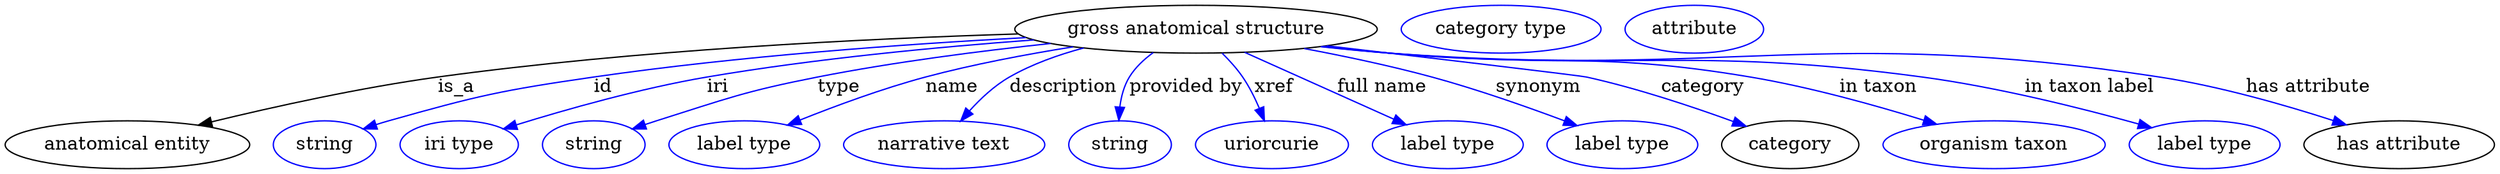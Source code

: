 digraph {
	graph [bb="0,0,1868.1,123"];
	node [label="\N"];
	"gross anatomical structure"	[height=0.5,
		label="gross anatomical structure",
		pos="893.64,105",
		width=3.7733];
	"anatomical entity"	[height=0.5,
		pos="91.642,18",
		width=2.5456];
	"gross anatomical structure" -> "anatomical entity"	[label=is_a,
		lp="338.64,61.5",
		pos="e,144.91,32.817 760.3,101.44 644.63,97.876 472.95,89.357 324.64,69 266.6,61.033 201.48,46.581 154.86,35.256"];
	id	[color=blue,
		height=0.5,
		label=string,
		pos="239.64,18",
		width=1.0652];
	"gross anatomical structure" -> id	[color=blue,
		label=id,
		lp="448.64,61.5",
		pos="e,268.64,29.948 766.01,98.68 675.2,93.784 550.49,84.805 441.64,69 372.37,58.942 355,55.057 287.64,36 284.54,35.121 281.34,34.148 \
278.14,33.124",
		style=solid];
	iri	[color=blue,
		height=0.5,
		label="iri type",
		pos="340.64,18",
		width=1.2277];
	"gross anatomical structure" -> iri	[color=blue,
		label=iri,
		lp="534.64,61.5",
		pos="e,373.83,29.923 771.96,96.99 700.21,91.715 607.86,82.944 526.64,69 476.73,60.43 420.76,44.498 383.39,32.916",
		style=solid];
	type	[color=blue,
		height=0.5,
		label=string,
		pos="441.64,18",
		width=1.0652];
	"gross anatomical structure" -> type	[color=blue,
		label=type,
		lp="625.64,61.5",
		pos="e,470.6,29.889 784.5,94.255 731.44,88.577 666.91,80.278 609.64,69 554.95,58.23 541.78,52.827 488.64,36 485.89,35.128 483.06,34.196 \
480.21,33.233",
		style=solid];
	name	[color=blue,
		height=0.5,
		label="label type",
		pos="554.64,18",
		width=1.5707];
	"gross anatomical structure" -> name	[color=blue,
		label=name,
		lp="710.64,61.5",
		pos="e,587.08,32.824 801.42,91.725 766.42,86.123 726.4,78.57 690.64,69 658.39,60.369 623.03,47.25 596.45,36.616",
		style=solid];
	description	[color=blue,
		height=0.5,
		label="narrative text",
		pos="704.64,18",
		width=2.0943];
	"gross anatomical structure" -> description	[color=blue,
		label=description,
		lp="794.14,61.5",
		pos="e,717,35.762 809.31,90.857 790.22,85.758 770.6,78.714 753.64,69 742.39,62.552 732,52.789 723.71,43.596",
		style=solid];
	"provided by"	[color=blue,
		height=0.5,
		label=string,
		pos="836.64,18",
		width=1.0652];
	"gross anatomical structure" -> "provided by"	[color=blue,
		label="provided by",
		lp="886.14,61.5",
		pos="e,835.73,36.352 861.52,87.367 854.61,82.357 848.07,76.229 843.64,69 839.55,62.32 837.46,54.21 836.48,46.482",
		style=solid];
	xref	[color=blue,
		height=0.5,
		label=uriorcurie,
		pos="950.64,18",
		width=1.5887];
	"gross anatomical structure" -> xref	[color=blue,
		label=xref,
		lp="952.14,61.5",
		pos="e,944.96,36.019 913.2,86.988 918.65,81.604 924.28,75.383 928.64,69 933.54,61.845 937.74,53.425 941.12,45.556",
		style=solid];
	"full name"	[color=blue,
		height=0.5,
		label="label type",
		pos="1082.6,18",
		width=1.5707];
	"gross anatomical structure" -> "full name"	[color=blue,
		label="full name",
		lp="1033.1,61.5",
		pos="e,1051.3,33.084 930.08,87.611 962.11,73.209 1008.7,52.276 1041.9,37.325",
		style=solid];
	synonym	[color=blue,
		height=0.5,
		label="label type",
		pos="1213.6,18",
		width=1.5707];
	"gross anatomical structure" -> synonym	[color=blue,
		label=synonym,
		lp="1150.6,61.5",
		pos="e,1179.7,32.398 974.38,90.52 1004.8,84.796 1039.5,77.475 1070.6,69 1104.6,59.761 1142.1,46.53 1170.2,35.999",
		style=solid];
	category	[height=0.5,
		pos="1339.6,18",
		width=1.4263];
	"gross anatomical structure" -> category	[color=blue,
		label=category,
		lp="1274.1,61.5",
		pos="e,1306.7,31.845 991.81,92.502 1075.1,82.716 1181.8,70.072 1186.6,69 1224.8,60.571 1266.9,46.428 1297.3,35.33",
		style=solid];
	"in taxon"	[color=blue,
		height=0.5,
		label="organism taxon",
		pos="1492.6,18",
		width=2.3109];
	"gross anatomical structure" -> "in taxon"	[color=blue,
		label="in taxon",
		lp="1405.6,61.5",
		pos="e,1449.6,33.406 989.12,92.114 1005.6,90.258 1022.6,88.471 1038.6,87 1158.8,75.969 1190.6,89.008 1309.6,69 1354.2,61.515 1403.5,47.705 \
1439.7,36.493",
		style=solid];
	"in taxon label"	[color=blue,
		height=0.5,
		label="label type",
		pos="1650.6,18",
		width=1.5707];
	"gross anatomical structure" -> "in taxon label"	[color=blue,
		label="in taxon label",
		lp="1564.1,61.5",
		pos="e,1610.8,30.861 987.92,91.953 1004.8,90.081 1022.2,88.33 1038.6,87 1216,72.63 1262.3,92.71 1438.6,69 1495,61.42 1558.4,45.482 1601,\
33.627",
		style=solid];
	"has attribute"	[height=0.5,
		pos="1796.6,18",
		width=1.9859];
	"gross anatomical structure" -> "has attribute"	[color=blue,
		label="has attribute",
		lp="1728.6,61.5",
		pos="e,1756.9,33.025 986.74,91.892 1004,89.99 1021.8,88.245 1038.6,87 1295,68.019 1362.6,107.67 1616.6,69 1661.6,62.153 1711.4,47.792 \
1747.1,36.21",
		style=solid];
	"named thing_category"	[color=blue,
		height=0.5,
		label="category type",
		pos="1122.6,105",
		width=2.0762];
	"organismal entity_has attribute"	[color=blue,
		height=0.5,
		label=attribute,
		pos="1267.6,105",
		width=1.4443];
}
